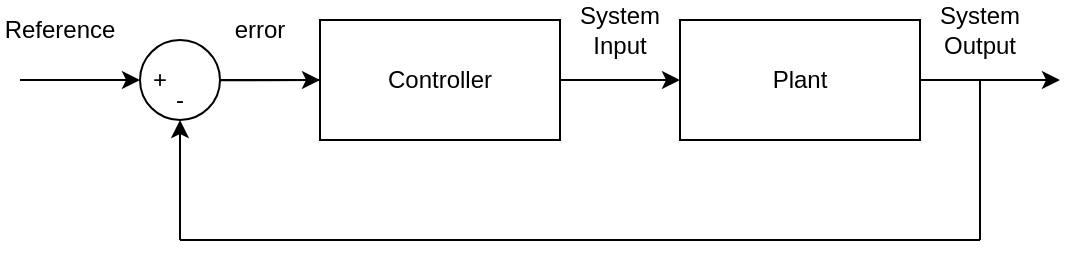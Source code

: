 <mxfile>
    <diagram id="a_iugwTLB5YcGw82qosH" name="Page-1">
        <mxGraphModel dx="352" dy="475" grid="1" gridSize="10" guides="1" tooltips="1" connect="1" arrows="1" fold="1" page="1" pageScale="1" pageWidth="1169" pageHeight="827" background="#ffffff" math="0" shadow="0">
            <root>
                <mxCell id="0"/>
                <mxCell id="1" parent="0"/>
                <mxCell id="4" style="edgeStyle=none;html=1;entryX=0;entryY=0.5;entryDx=0;entryDy=0;fontColor=#000000;strokeColor=#000000;" edge="1" parent="1" source="2" target="3">
                    <mxGeometry relative="1" as="geometry"/>
                </mxCell>
                <mxCell id="2" value="&lt;font color=&quot;#000000&quot;&gt;Controller&lt;/font&gt;" style="rounded=0;whiteSpace=wrap;html=1;strokeColor=#000000;fillColor=#FFFFFF;" parent="1" vertex="1">
                    <mxGeometry x="230" y="170" width="120" height="60" as="geometry"/>
                </mxCell>
                <mxCell id="5" style="edgeStyle=none;html=1;strokeColor=#000000;fontColor=#000000;" edge="1" parent="1" source="3">
                    <mxGeometry relative="1" as="geometry">
                        <mxPoint x="600" y="200" as="targetPoint"/>
                    </mxGeometry>
                </mxCell>
                <mxCell id="3" value="&lt;font color=&quot;#000000&quot;&gt;Plant&lt;/font&gt;" style="rounded=0;whiteSpace=wrap;html=1;strokeColor=#000000;fillColor=#FFFFFF;" vertex="1" parent="1">
                    <mxGeometry x="410" y="170" width="120" height="60" as="geometry"/>
                </mxCell>
                <mxCell id="11" value="" style="edgeStyle=none;html=1;strokeColor=#000000;fontColor=#000000;endArrow=none;endFill=0;" edge="1" parent="1" source="6" target="2">
                    <mxGeometry relative="1" as="geometry"/>
                </mxCell>
                <mxCell id="6" value="" style="ellipse;whiteSpace=wrap;html=1;aspect=fixed;strokeColor=#000000;fontColor=#000000;fillColor=#FFFFFF;" vertex="1" parent="1">
                    <mxGeometry x="140" y="180" width="40" height="40" as="geometry"/>
                </mxCell>
                <mxCell id="7" value="" style="endArrow=none;html=1;strokeColor=#000000;fontColor=#000000;endFill=0;" edge="1" parent="1">
                    <mxGeometry width="50" height="50" relative="1" as="geometry">
                        <mxPoint x="560" y="200" as="sourcePoint"/>
                        <mxPoint x="560" y="280" as="targetPoint"/>
                    </mxGeometry>
                </mxCell>
                <mxCell id="8" value="" style="endArrow=none;html=1;strokeColor=#000000;fontColor=#000000;endFill=0;" edge="1" parent="1">
                    <mxGeometry width="50" height="50" relative="1" as="geometry">
                        <mxPoint x="560" y="280" as="sourcePoint"/>
                        <mxPoint x="160" y="280" as="targetPoint"/>
                    </mxGeometry>
                </mxCell>
                <mxCell id="9" value="" style="endArrow=classic;html=1;strokeColor=#000000;fontColor=#000000;entryX=0.5;entryY=1;entryDx=0;entryDy=0;" edge="1" parent="1" target="6">
                    <mxGeometry width="50" height="50" relative="1" as="geometry">
                        <mxPoint x="160" y="280" as="sourcePoint"/>
                        <mxPoint x="240" y="300" as="targetPoint"/>
                    </mxGeometry>
                </mxCell>
                <mxCell id="10" value="" style="endArrow=classic;html=1;strokeColor=#000000;fontColor=#000000;exitX=1;exitY=0.5;exitDx=0;exitDy=0;entryX=0;entryY=0.5;entryDx=0;entryDy=0;" edge="1" parent="1" source="6" target="2">
                    <mxGeometry width="50" height="50" relative="1" as="geometry">
                        <mxPoint x="340" y="350" as="sourcePoint"/>
                        <mxPoint x="390" y="300" as="targetPoint"/>
                    </mxGeometry>
                </mxCell>
                <mxCell id="12" value="" style="endArrow=classic;html=1;strokeColor=#000000;fontColor=#000000;entryX=0;entryY=0.5;entryDx=0;entryDy=0;" edge="1" parent="1" target="6">
                    <mxGeometry width="50" height="50" relative="1" as="geometry">
                        <mxPoint x="80" y="200" as="sourcePoint"/>
                        <mxPoint x="170" y="300" as="targetPoint"/>
                    </mxGeometry>
                </mxCell>
                <mxCell id="13" value="Reference" style="text;strokeColor=none;align=center;fillColor=none;html=1;verticalAlign=middle;whiteSpace=wrap;rounded=0;fontColor=#000000;" vertex="1" parent="1">
                    <mxGeometry x="70" y="160" width="60" height="30" as="geometry"/>
                </mxCell>
                <mxCell id="14" value="error" style="text;strokeColor=none;align=center;fillColor=none;html=1;verticalAlign=middle;whiteSpace=wrap;rounded=0;fontColor=#000000;" vertex="1" parent="1">
                    <mxGeometry x="170" y="160" width="60" height="30" as="geometry"/>
                </mxCell>
                <mxCell id="15" value="+" style="text;strokeColor=none;align=center;fillColor=none;html=1;verticalAlign=middle;whiteSpace=wrap;rounded=0;fontColor=#000000;" vertex="1" parent="1">
                    <mxGeometry x="140" y="190" width="20" height="20" as="geometry"/>
                </mxCell>
                <mxCell id="16" value="-" style="text;strokeColor=none;align=center;fillColor=none;html=1;verticalAlign=middle;whiteSpace=wrap;rounded=0;fontColor=#000000;" vertex="1" parent="1">
                    <mxGeometry x="150" y="200" width="20" height="20" as="geometry"/>
                </mxCell>
                <mxCell id="17" value="System Input" style="text;strokeColor=none;align=center;fillColor=none;html=1;verticalAlign=middle;whiteSpace=wrap;rounded=0;fontColor=#000000;" vertex="1" parent="1">
                    <mxGeometry x="350" y="160" width="60" height="30" as="geometry"/>
                </mxCell>
                <mxCell id="18" value="System Output" style="text;strokeColor=none;align=center;fillColor=none;html=1;verticalAlign=middle;whiteSpace=wrap;rounded=0;fontColor=#000000;" vertex="1" parent="1">
                    <mxGeometry x="530" y="160" width="60" height="30" as="geometry"/>
                </mxCell>
            </root>
        </mxGraphModel>
    </diagram>
</mxfile>